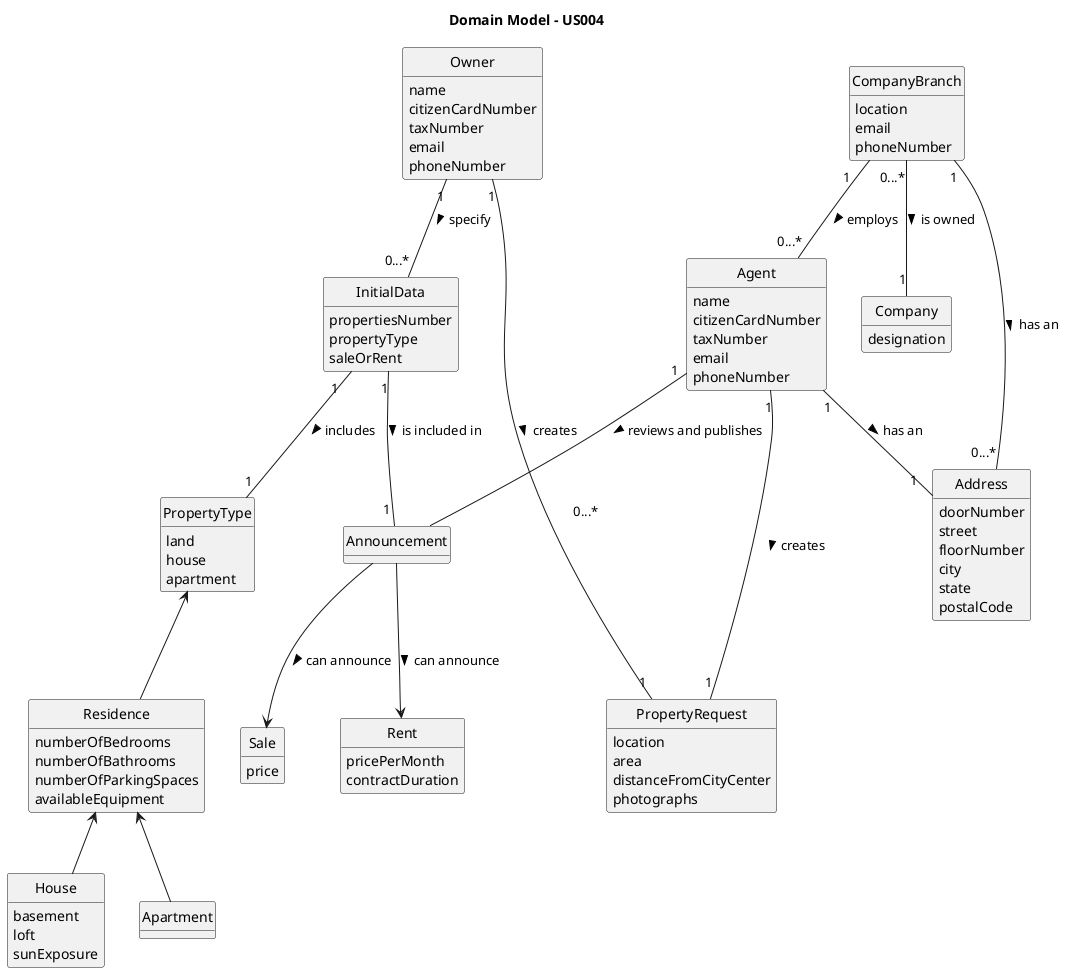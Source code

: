@startuml
skinparam monochrome true
skinparam packageStyle rectangle
skinparam shadowing false

'left to right direction

skinparam classAttributeIconSize 0

hide circle
hide methods

title Domain Model - US004

class Owner{
name
citizenCardNumber
taxNumber
email
phoneNumber
}

class Address{
doorNumber
street
floorNumber
city
state
postalCode
}

class CompanyBranch{
location
email
phoneNumber
}

class Company{
designation
}

class Agent{
name
citizenCardNumber
taxNumber
email
phoneNumber
}

class InitialData{
propertiesNumber
propertyType
saleOrRent
}

class PropertyType{
land
house
apartment
}

class Rent{
pricePerMonth
contractDuration
}

class Sale{
price
}

class PropertyRequest{
location
area
distanceFromCityCenter
photographs
}

class Residence{
numberOfBedrooms
numberOfBathrooms
numberOfParkingSpaces
availableEquipment
}

class House{
basement
loft
sunExposure
}

class Apartment{
}

class Announcement{
}

CompanyBranch "0...*" -- "1" Company : is owned >
CompanyBranch "1    " -- "0...*" Agent : employs >
CompanyBranch "1 " -- "0...*" Address : has an >

Agent "1" -- "                                  0...*" Announcement : reviews and publishes >
Agent "1" -- "1  " Address : has an >
Agent "1" --- "1" PropertyRequest : creates >

Owner "1" -- "0...*" InitialData : specify >
Owner "1" -- "1" PropertyRequest : creates >

InitialData "1  " -- "1" PropertyType : includes >
InitialData "1" -- "      1" Announcement : is included in >

PropertyType <-- Residence

Residence <-- House
Residence <-- Apartment

Announcement --> Sale : can announce >
Announcement --> Rent : can announce >

@enduml